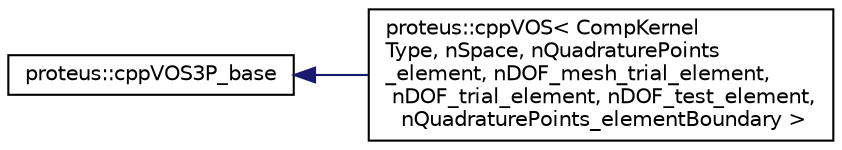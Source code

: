digraph "Graphical Class Hierarchy"
{
 // LATEX_PDF_SIZE
  edge [fontname="Helvetica",fontsize="10",labelfontname="Helvetica",labelfontsize="10"];
  node [fontname="Helvetica",fontsize="10",shape=record];
  rankdir="LR";
  Node0 [label="proteus::cppVOS3P_base",height=0.2,width=0.4,color="black", fillcolor="white", style="filled",URL="$d4/dc9/classproteus_1_1cppVOS3P__base.html",tooltip=" "];
  Node0 -> Node1 [dir="back",color="midnightblue",fontsize="10",style="solid",fontname="Helvetica"];
  Node1 [label="proteus::cppVOS\< CompKernel\lType, nSpace, nQuadraturePoints\l_element, nDOF_mesh_trial_element,\l nDOF_trial_element, nDOF_test_element,\l nQuadraturePoints_elementBoundary \>",height=0.2,width=0.4,color="black", fillcolor="white", style="filled",URL="$de/ded/classproteus_1_1cppVOS.html",tooltip=" "];
}

